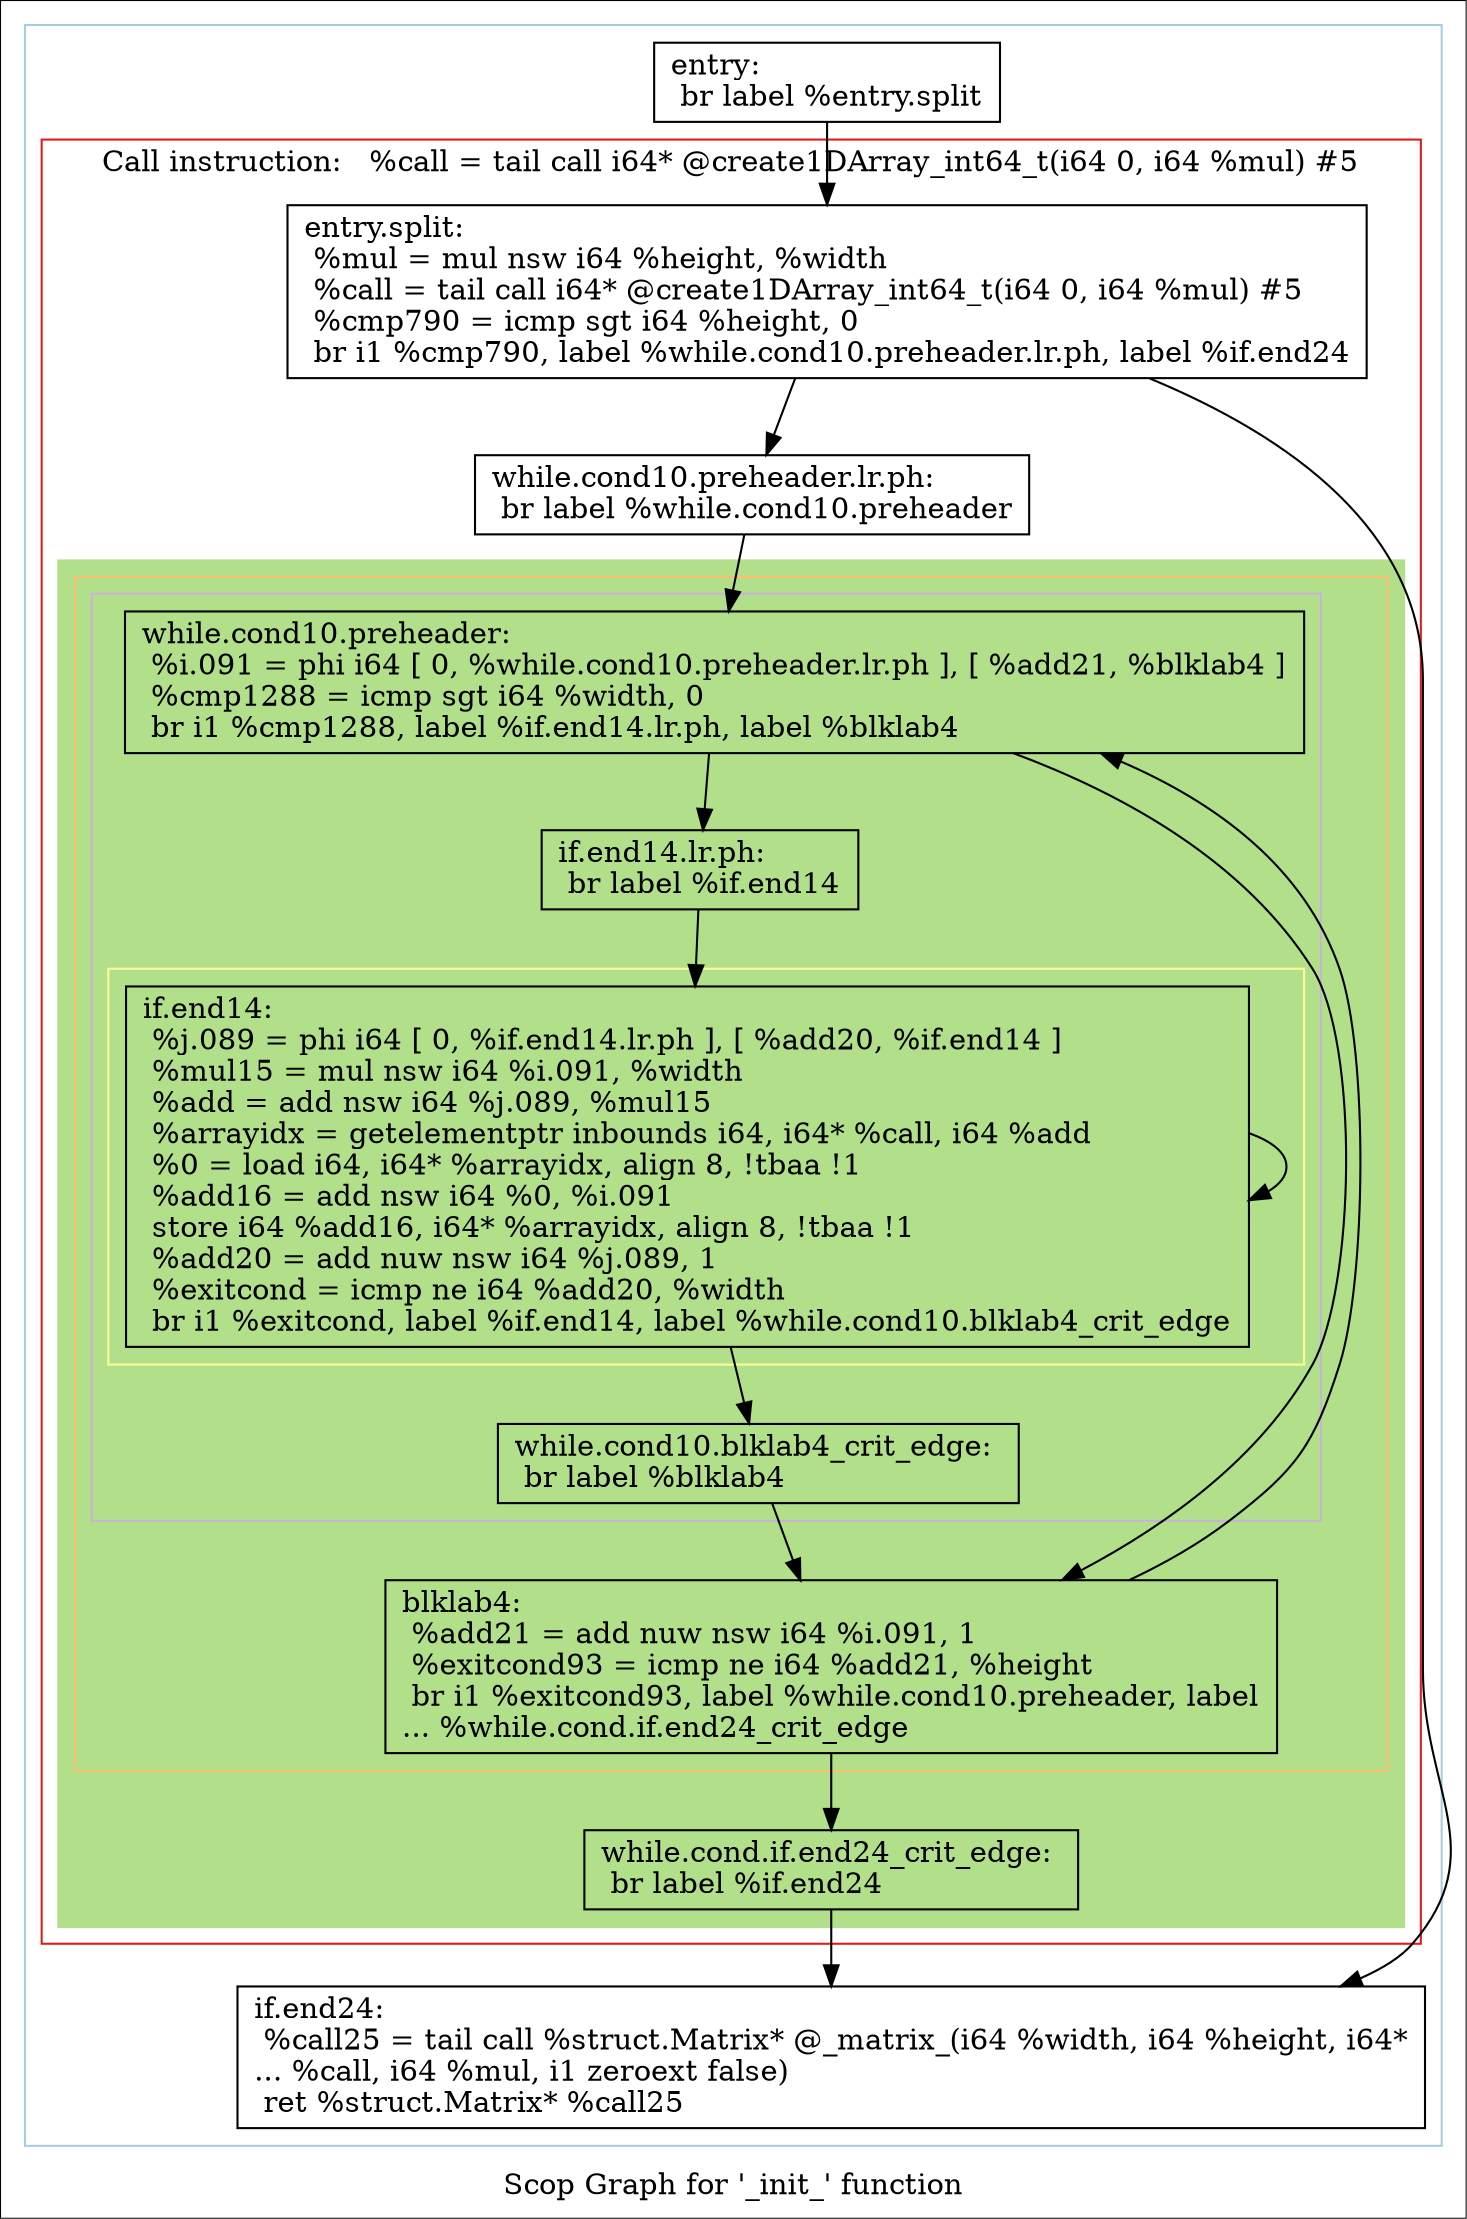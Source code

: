 digraph "Scop Graph for '_init_' function" {
	label="Scop Graph for '_init_' function";

	Node0xc85cd40 [shape=record,label="{entry:\l  br label %entry.split\l}"];
	Node0xc85cd40 -> Node0xc88c790;
	Node0xc88c790 [shape=record,label="{entry.split:                                      \l  %mul = mul nsw i64 %height, %width\l  %call = tail call i64* @create1DArray_int64_t(i64 0, i64 %mul) #5\l  %cmp790 = icmp sgt i64 %height, 0\l  br i1 %cmp790, label %while.cond10.preheader.lr.ph, label %if.end24\l}"];
	Node0xc88c790 -> Node0xc86af50;
	Node0xc88c790 -> Node0xc877230;
	Node0xc86af50 [shape=record,label="{while.cond10.preheader.lr.ph:                     \l  br label %while.cond10.preheader\l}"];
	Node0xc86af50 -> Node0xc8b1f80;
	Node0xc8b1f80 [shape=record,label="{while.cond10.preheader:                           \l  %i.091 = phi i64 [ 0, %while.cond10.preheader.lr.ph ], [ %add21, %blklab4 ]\l  %cmp1288 = icmp sgt i64 %width, 0\l  br i1 %cmp1288, label %if.end14.lr.ph, label %blklab4\l}"];
	Node0xc8b1f80 -> Node0xc8e4590;
	Node0xc8b1f80 -> Node0xc8e74f0;
	Node0xc8e4590 [shape=record,label="{if.end14.lr.ph:                                   \l  br label %if.end14\l}"];
	Node0xc8e4590 -> Node0xc857c50;
	Node0xc857c50 [shape=record,label="{if.end14:                                         \l  %j.089 = phi i64 [ 0, %if.end14.lr.ph ], [ %add20, %if.end14 ]\l  %mul15 = mul nsw i64 %i.091, %width\l  %add = add nsw i64 %j.089, %mul15\l  %arrayidx = getelementptr inbounds i64, i64* %call, i64 %add\l  %0 = load i64, i64* %arrayidx, align 8, !tbaa !1\l  %add16 = add nsw i64 %0, %i.091\l  store i64 %add16, i64* %arrayidx, align 8, !tbaa !1\l  %add20 = add nuw nsw i64 %j.089, 1\l  %exitcond = icmp ne i64 %add20, %width\l  br i1 %exitcond, label %if.end14, label %while.cond10.blklab4_crit_edge\l}"];
	Node0xc857c50 -> Node0xc857c50[constraint=false];
	Node0xc857c50 -> Node0xc8b4250;
	Node0xc8b4250 [shape=record,label="{while.cond10.blklab4_crit_edge:                   \l  br label %blklab4\l}"];
	Node0xc8b4250 -> Node0xc8e74f0;
	Node0xc8e74f0 [shape=record,label="{blklab4:                                          \l  %add21 = add nuw nsw i64 %i.091, 1\l  %exitcond93 = icmp ne i64 %add21, %height\l  br i1 %exitcond93, label %while.cond10.preheader, label\l... %while.cond.if.end24_crit_edge\l}"];
	Node0xc8e74f0 -> Node0xc8b1f80[constraint=false];
	Node0xc8e74f0 -> Node0xc855a40;
	Node0xc855a40 [shape=record,label="{while.cond.if.end24_crit_edge:                    \l  br label %if.end24\l}"];
	Node0xc855a40 -> Node0xc877230;
	Node0xc877230 [shape=record,label="{if.end24:                                         \l  %call25 = tail call %struct.Matrix* @_matrix_(i64 %width, i64 %height, i64*\l... %call, i64 %mul, i1 zeroext false)\l  ret %struct.Matrix* %call25\l}"];
	colorscheme = "paired12"
        subgraph cluster_0xc8e6230 {
          label = "";
          style = solid;
          color = 1
          subgraph cluster_0xc8eae30 {
            label = "Call instruction:   %call = tail call i64* @create1DArray_int64_t(i64 0, i64 %mul) #5";
            style = solid;
            color = 6
            subgraph cluster_0xc858fd0 {
              label = "";
              style = filled;
              color = 3              subgraph cluster_0xc8e9b30 {
                label = "";
                style = solid;
                color = 7
                subgraph cluster_0xc8eaee0 {
                  label = "";
                  style = solid;
                  color = 9
                  subgraph cluster_0xc8e7190 {
                    label = "";
                    style = solid;
                    color = 11
                    Node0xc857c50;
                  }
                  Node0xc8b1f80;
                  Node0xc8e4590;
                  Node0xc8b4250;
                }
                Node0xc8e74f0;
              }
              Node0xc855a40;
            }
            Node0xc88c790;
            Node0xc86af50;
          }
          Node0xc85cd40;
          Node0xc877230;
        }
}
